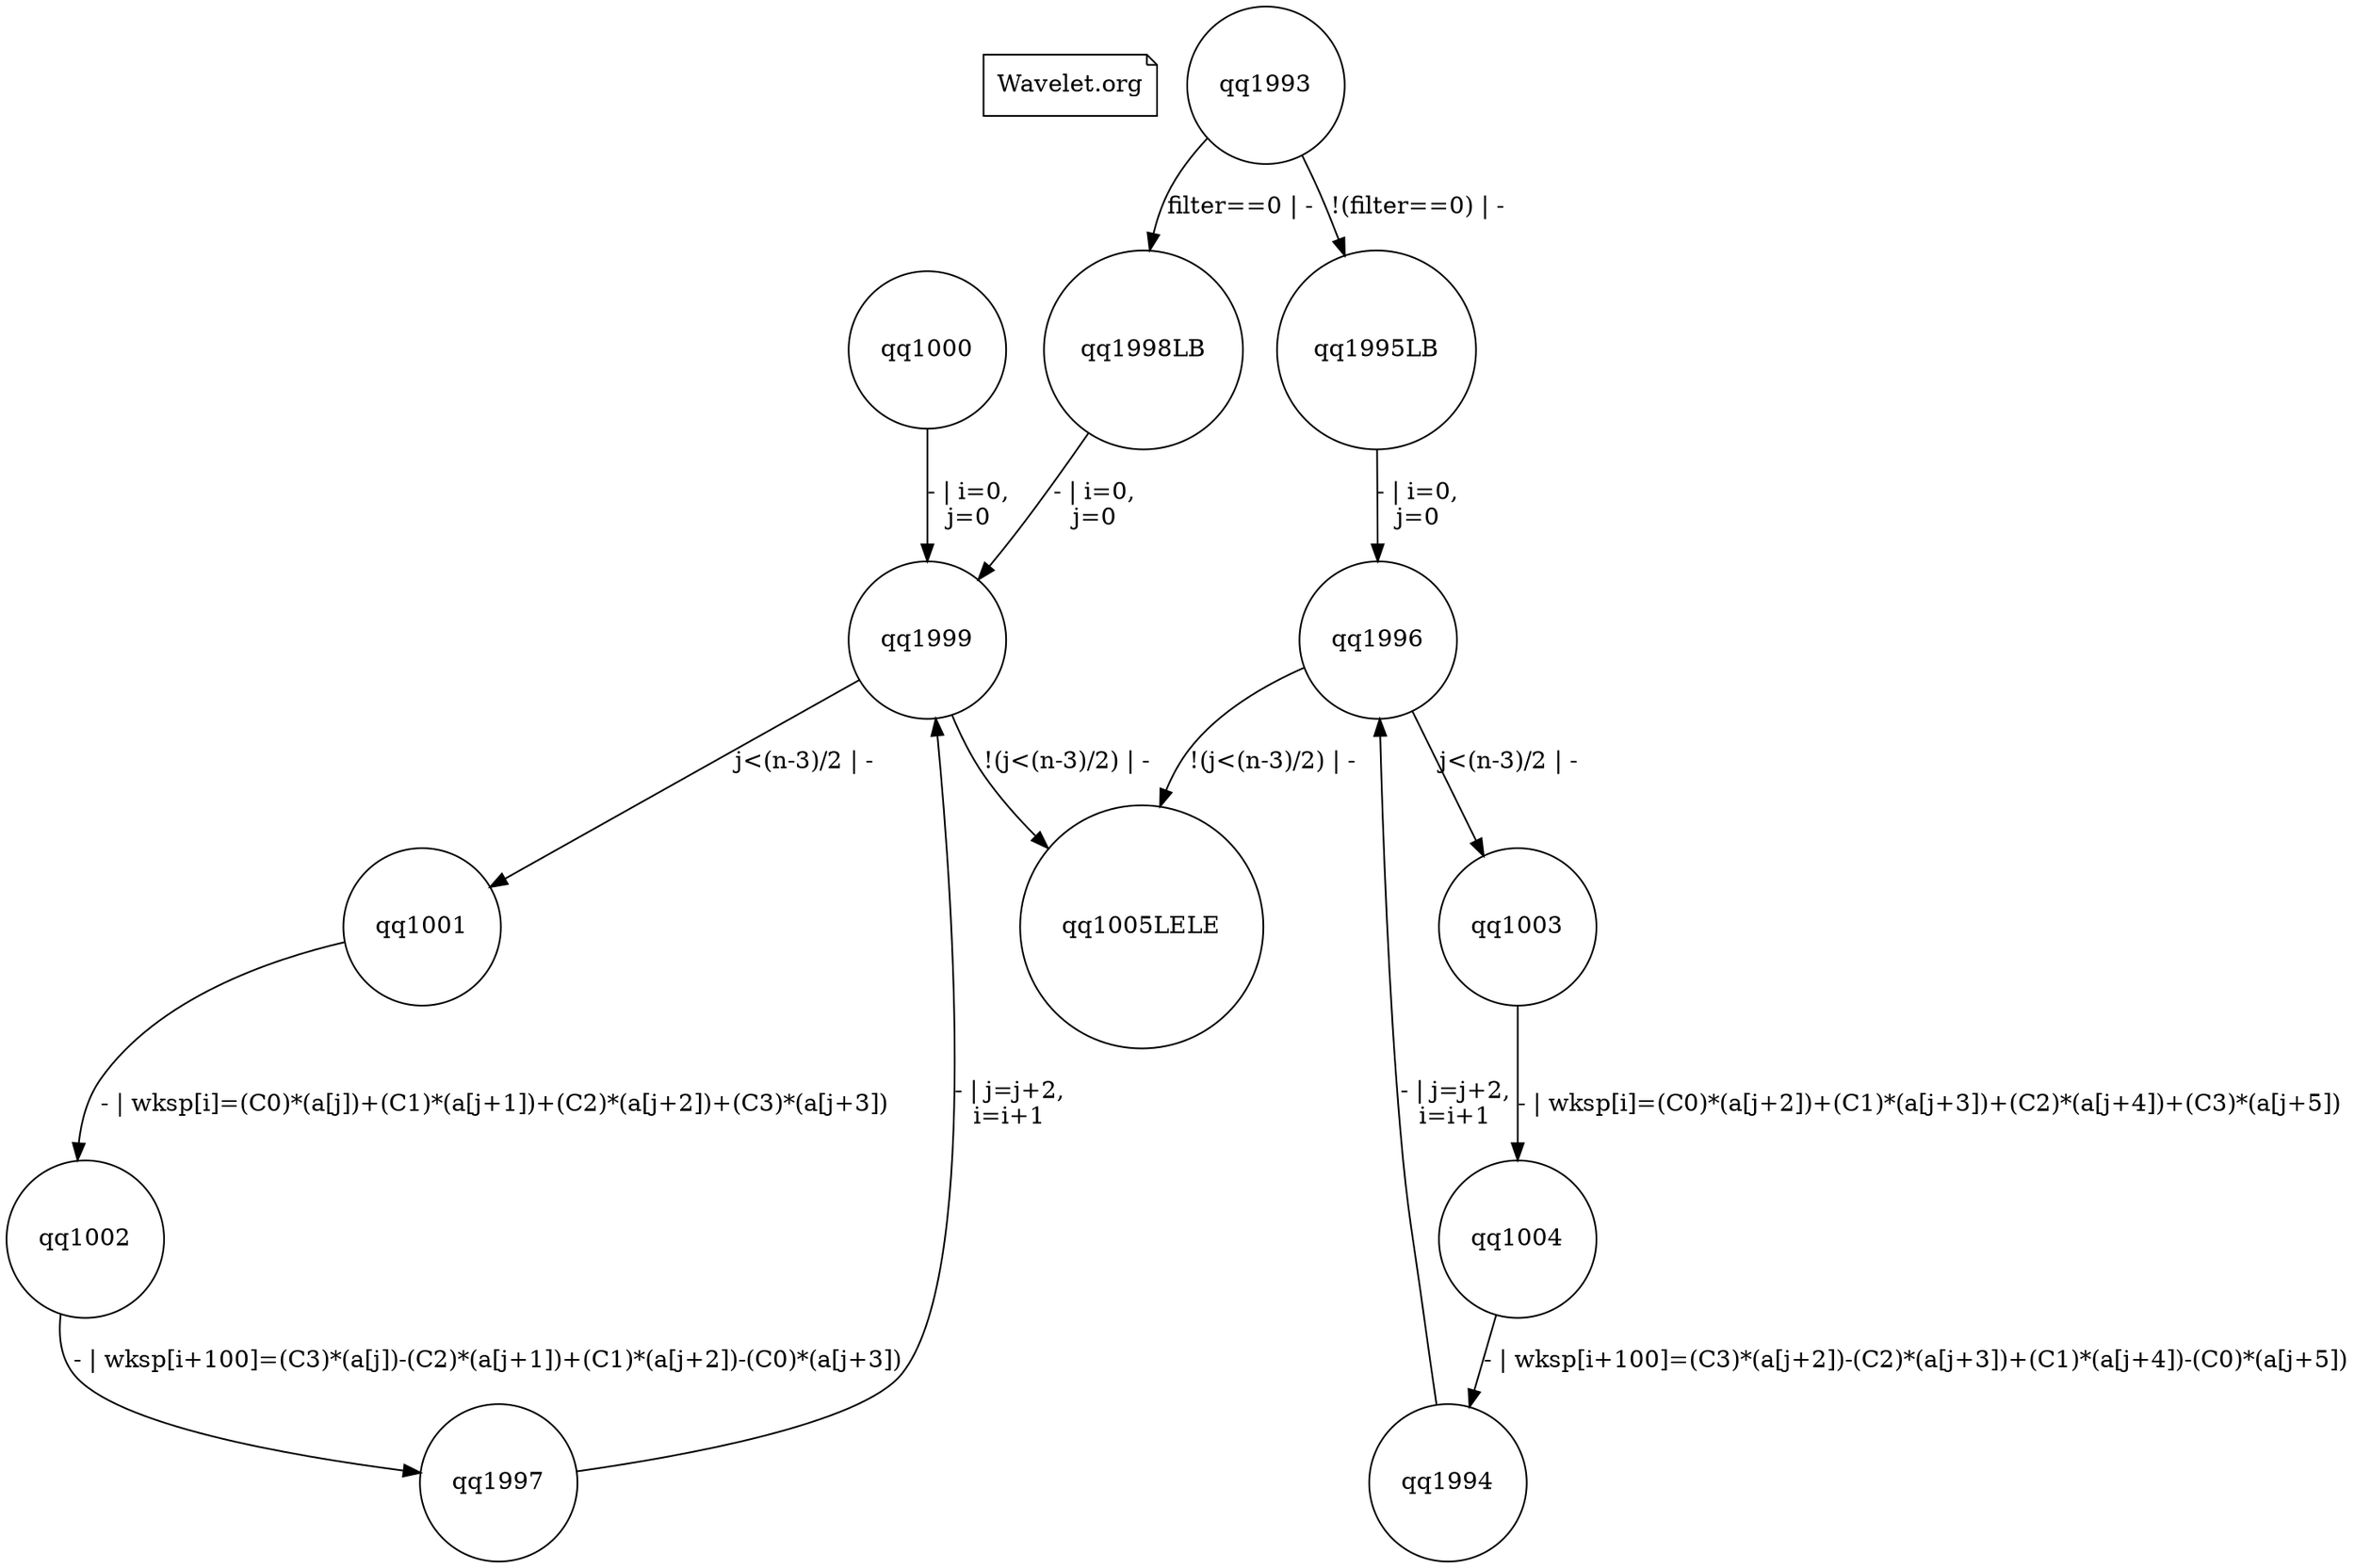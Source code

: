 digraph fsmdIndot {

"Wavelet.org" [shape=note];
qq1000 [shape=circle];
qq1999 [shape=circle];
qq1000 -> qq1999 [label="- | i=0,\nj=0"];
qq1001 [shape=circle];
qq1002 [shape=circle];
qq1001 -> qq1002 [label="- | wksp[i]=(C0)*(a[j])+(C1)*(a[j+1])+(C2)*(a[j+2])+(C3)*(a[j+3])"];
qq1002 [shape=circle];
qq1997 [shape=circle];
qq1002 -> qq1997 [label="- | wksp[i+100]=(C3)*(a[j])-(C2)*(a[j+1])+(C1)*(a[j+2])-(C0)*(a[j+3])"];
qq1003 [shape=circle];
qq1004 [shape=circle];
qq1003 -> qq1004 [label="- | wksp[i]=(C0)*(a[j+2])+(C1)*(a[j+3])+(C2)*(a[j+4])+(C3)*(a[j+5])"];
qq1004 [shape=circle];
qq1994 [shape=circle];
qq1004 -> qq1994 [label="- | wksp[i+100]=(C3)*(a[j+2])-(C2)*(a[j+3])+(C1)*(a[j+4])-(C0)*(a[j+5])"];
qq1993 [shape=circle];
qq1998LB [shape=circle];
qq1993 -> qq1998LB [label="filter==0 | -"];
qq1995LB [shape=circle];
qq1993 -> qq1995LB [label="!(filter==0) | -"];
qq1994 [shape=circle];
qq1996 [shape=circle];
qq1994 -> qq1996 [label="- | j=j+2,\ni=i+1"];
qq1995LB [shape=circle];
qq1996 [shape=circle];
qq1995LB -> qq1996 [label="- | i=0,\nj=0"];
qq1996 [shape=circle];
qq1003 [shape=circle];
qq1996 -> qq1003 [label="j<(n-3)/2 | -"];
qq1005LELE [shape=circle];
qq1996 -> qq1005LELE [label="!(j<(n-3)/2) | -"];
qq1997 [shape=circle];
qq1999 [shape=circle];
qq1997 -> qq1999 [label="- | j=j+2,\ni=i+1"];
qq1998LB [shape=circle];
qq1999 [shape=circle];
qq1998LB -> qq1999 [label="- | i=0,\nj=0"];
qq1999 [shape=circle];
qq1001 [shape=circle];
qq1999 -> qq1001 [label="j<(n-3)/2 | -"];
qq1005LELE [shape=circle];
qq1999 -> qq1005LELE [label="!(j<(n-3)/2) | -"];

}
